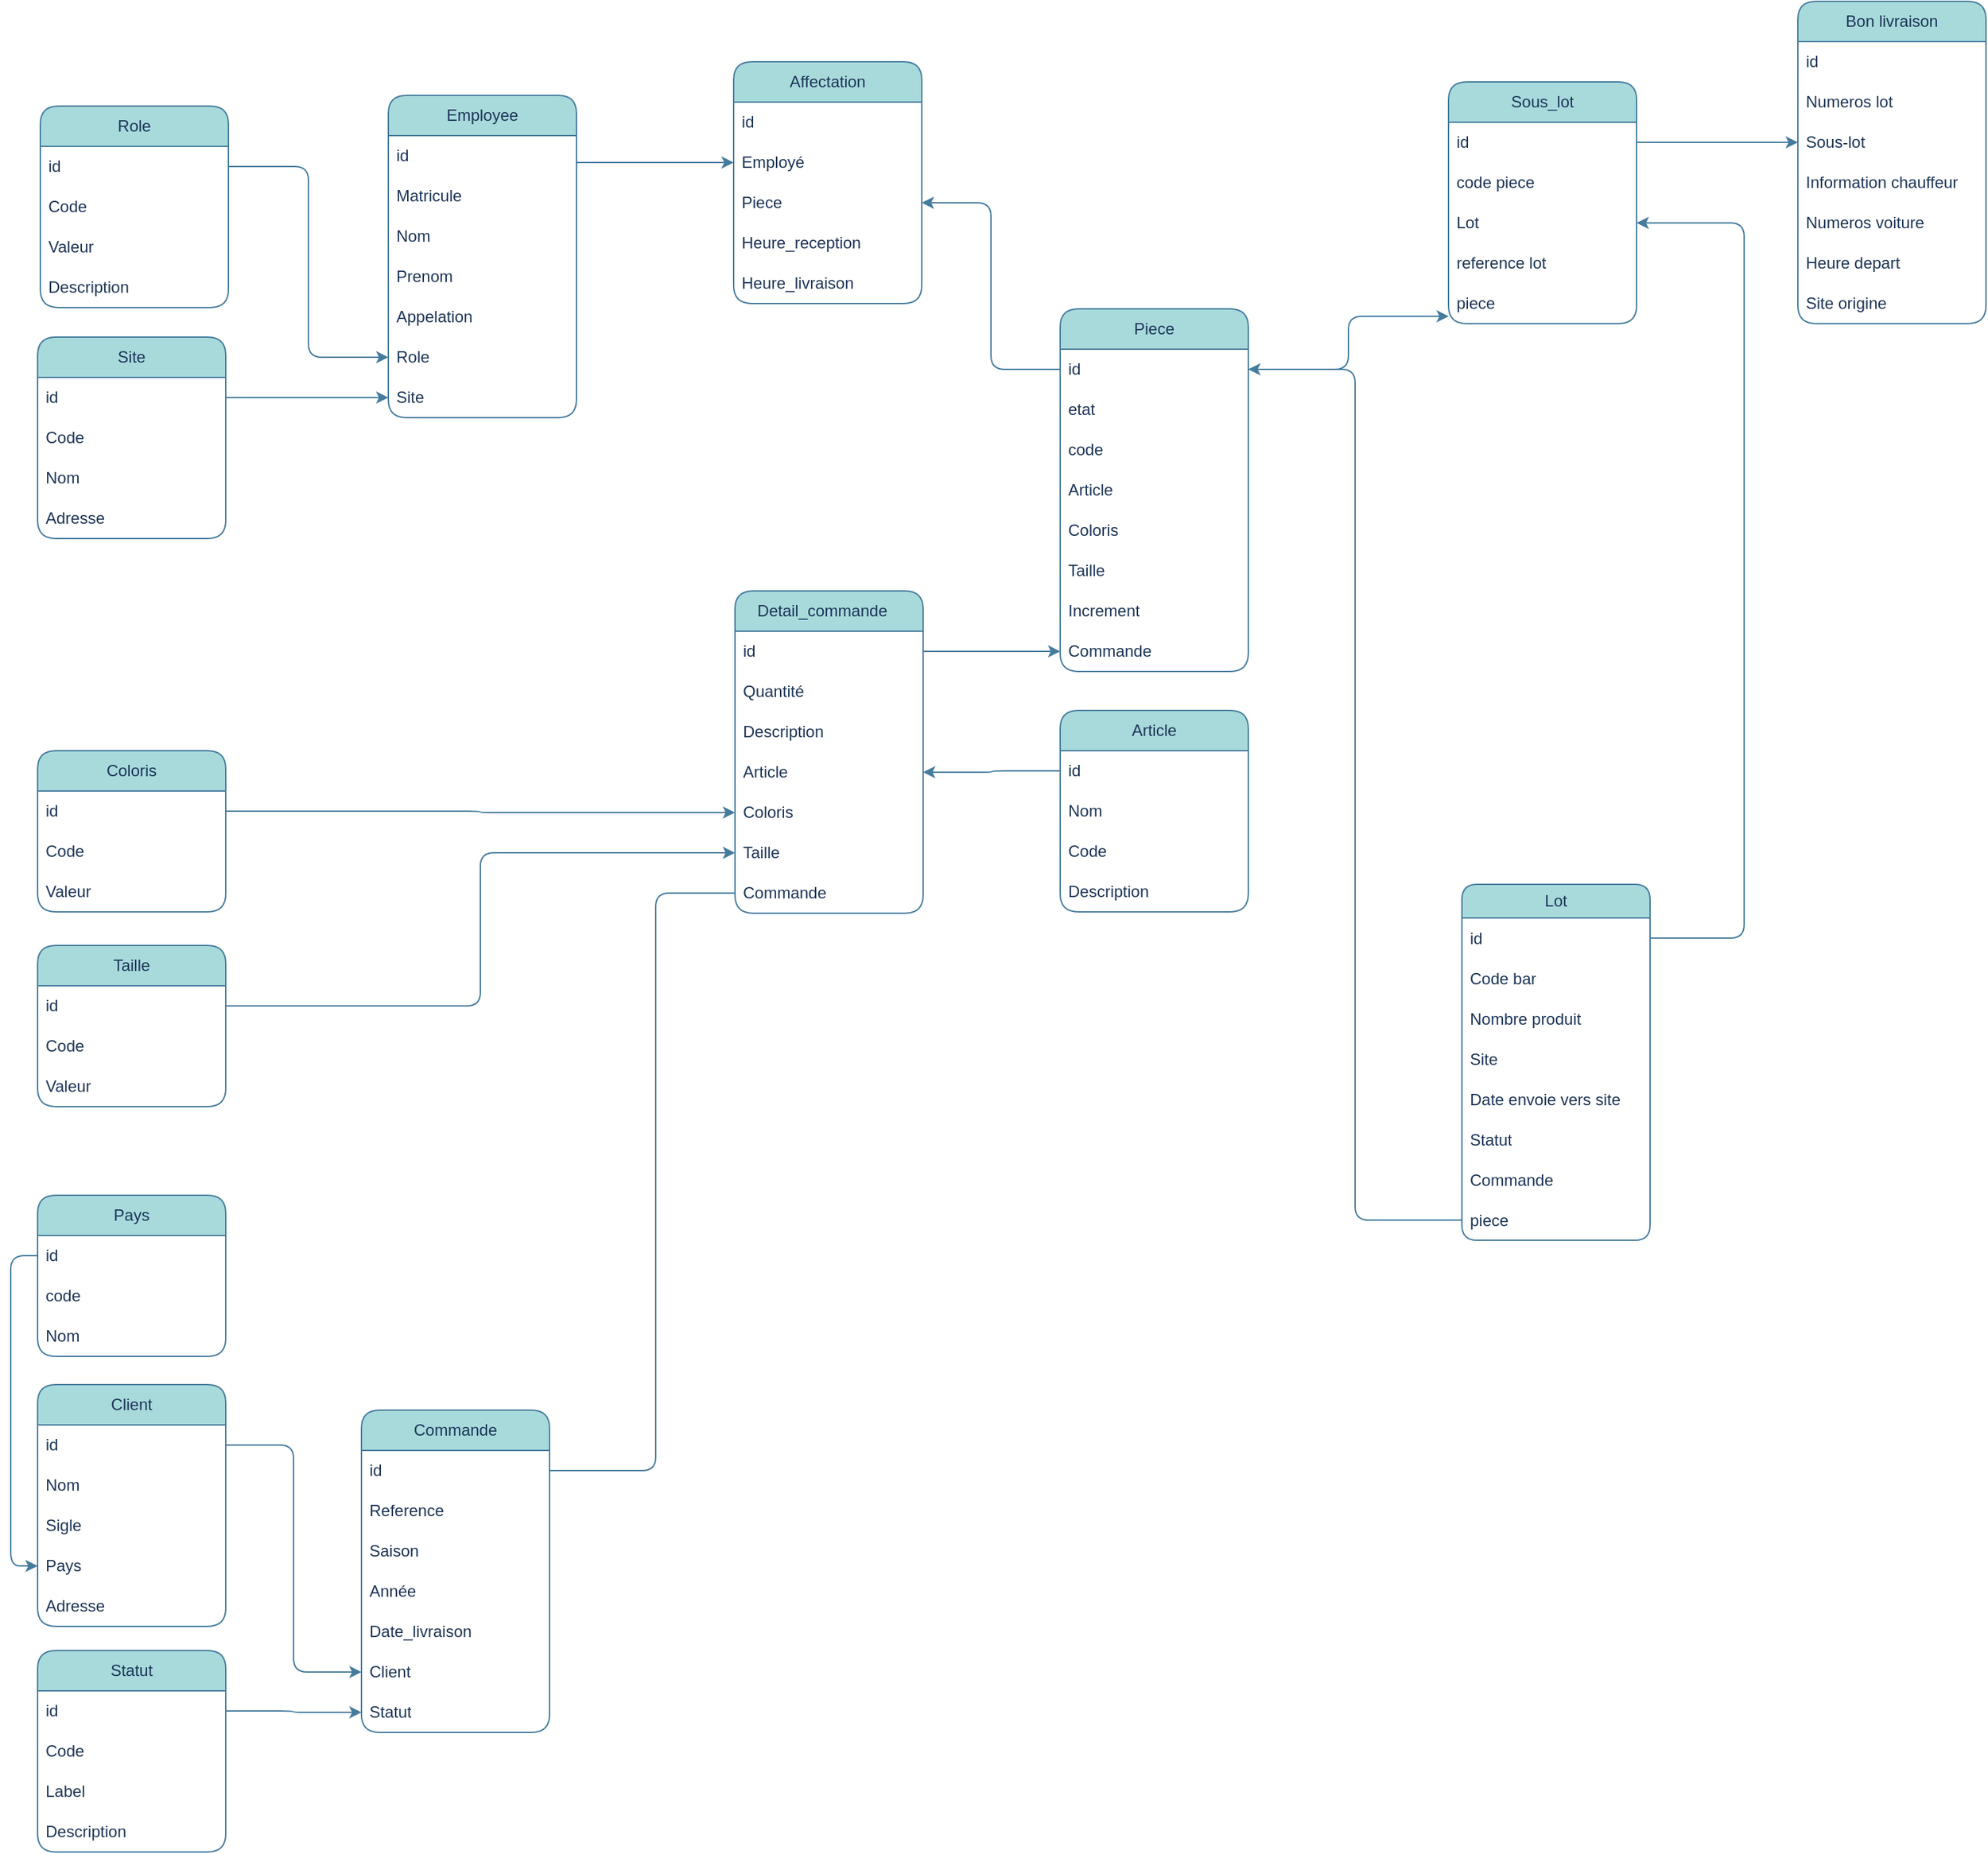 <mxfile version="21.6.5" type="github">
  <diagram name="Page-1" id="efa7a0a1-bf9b-a30e-e6df-94a7791c09e9">
    <mxGraphModel dx="2015" dy="1860" grid="1" gridSize="10" guides="1" tooltips="1" connect="1" arrows="1" fold="1" page="1" pageScale="1" pageWidth="1169" pageHeight="827" background="none" math="0" shadow="0">
      <root>
        <mxCell id="0" />
        <mxCell id="1" parent="0" />
        <mxCell id="FUB1hnv4Eh6YbH2LU9ZO-133" value="Employee" style="swimlane;fontStyle=0;childLayout=stackLayout;horizontal=1;startSize=30;horizontalStack=0;resizeParent=1;resizeParentMax=0;resizeLast=0;collapsible=1;marginBottom=0;whiteSpace=wrap;html=1;fillColor=#A8DADC;strokeColor=#457B9D;rounded=1;labelBackgroundColor=none;fontColor=#1D3557;" parent="1" vertex="1">
          <mxGeometry x="461" y="-660" width="140" height="240" as="geometry" />
        </mxCell>
        <mxCell id="OouGl5nflcOFsYknfxHs-122" value="id" style="text;strokeColor=none;fillColor=none;align=left;verticalAlign=middle;spacingLeft=4;spacingRight=4;overflow=hidden;points=[[0,0.5],[1,0.5]];portConstraint=eastwest;rotatable=0;whiteSpace=wrap;html=1;rounded=1;labelBackgroundColor=none;fontColor=#1D3557;" vertex="1" parent="FUB1hnv4Eh6YbH2LU9ZO-133">
          <mxGeometry y="30" width="140" height="30" as="geometry" />
        </mxCell>
        <mxCell id="FUB1hnv4Eh6YbH2LU9ZO-134" value="Matricule" style="text;strokeColor=none;fillColor=none;align=left;verticalAlign=middle;spacingLeft=4;spacingRight=4;overflow=hidden;points=[[0,0.5],[1,0.5]];portConstraint=eastwest;rotatable=0;whiteSpace=wrap;html=1;rounded=1;labelBackgroundColor=none;fontColor=#1D3557;" parent="FUB1hnv4Eh6YbH2LU9ZO-133" vertex="1">
          <mxGeometry y="60" width="140" height="30" as="geometry" />
        </mxCell>
        <mxCell id="FUB1hnv4Eh6YbH2LU9ZO-135" value="Nom" style="text;strokeColor=none;fillColor=none;align=left;verticalAlign=middle;spacingLeft=4;spacingRight=4;overflow=hidden;points=[[0,0.5],[1,0.5]];portConstraint=eastwest;rotatable=0;whiteSpace=wrap;html=1;rounded=1;labelBackgroundColor=none;fontColor=#1D3557;" parent="FUB1hnv4Eh6YbH2LU9ZO-133" vertex="1">
          <mxGeometry y="90" width="140" height="30" as="geometry" />
        </mxCell>
        <mxCell id="FUB1hnv4Eh6YbH2LU9ZO-136" value="Prenom" style="text;strokeColor=none;fillColor=none;align=left;verticalAlign=middle;spacingLeft=4;spacingRight=4;overflow=hidden;points=[[0,0.5],[1,0.5]];portConstraint=eastwest;rotatable=0;whiteSpace=wrap;html=1;rounded=1;labelBackgroundColor=none;fontColor=#1D3557;" parent="FUB1hnv4Eh6YbH2LU9ZO-133" vertex="1">
          <mxGeometry y="120" width="140" height="30" as="geometry" />
        </mxCell>
        <mxCell id="FUB1hnv4Eh6YbH2LU9ZO-137" value="Appelation" style="text;strokeColor=none;fillColor=none;align=left;verticalAlign=middle;spacingLeft=4;spacingRight=4;overflow=hidden;points=[[0,0.5],[1,0.5]];portConstraint=eastwest;rotatable=0;whiteSpace=wrap;html=1;rounded=1;labelBackgroundColor=none;fontColor=#1D3557;" parent="FUB1hnv4Eh6YbH2LU9ZO-133" vertex="1">
          <mxGeometry y="150" width="140" height="30" as="geometry" />
        </mxCell>
        <mxCell id="FUB1hnv4Eh6YbH2LU9ZO-144" value="Role" style="text;strokeColor=none;fillColor=none;align=left;verticalAlign=middle;spacingLeft=4;spacingRight=4;overflow=hidden;points=[[0,0.5],[1,0.5]];portConstraint=eastwest;rotatable=0;whiteSpace=wrap;html=1;rounded=1;labelBackgroundColor=none;fontColor=#1D3557;" parent="FUB1hnv4Eh6YbH2LU9ZO-133" vertex="1">
          <mxGeometry y="180" width="140" height="30" as="geometry" />
        </mxCell>
        <mxCell id="FUB1hnv4Eh6YbH2LU9ZO-145" value="Site" style="text;strokeColor=none;fillColor=none;align=left;verticalAlign=middle;spacingLeft=4;spacingRight=4;overflow=hidden;points=[[0,0.5],[1,0.5]];portConstraint=eastwest;rotatable=0;whiteSpace=wrap;html=1;rounded=1;labelBackgroundColor=none;fontColor=#1D3557;" parent="FUB1hnv4Eh6YbH2LU9ZO-133" vertex="1">
          <mxGeometry y="210" width="140" height="30" as="geometry" />
        </mxCell>
        <mxCell id="FUB1hnv4Eh6YbH2LU9ZO-138" value="Role" style="swimlane;fontStyle=0;childLayout=stackLayout;horizontal=1;startSize=30;horizontalStack=0;resizeParent=1;resizeParentMax=0;resizeLast=0;collapsible=1;marginBottom=0;whiteSpace=wrap;html=1;fillColor=#A8DADC;strokeColor=#457B9D;rounded=1;labelBackgroundColor=none;fontColor=#1D3557;" parent="1" vertex="1">
          <mxGeometry x="202" y="-652" width="140" height="150" as="geometry" />
        </mxCell>
        <mxCell id="OouGl5nflcOFsYknfxHs-124" value="id" style="text;strokeColor=none;fillColor=none;align=left;verticalAlign=middle;spacingLeft=4;spacingRight=4;overflow=hidden;points=[[0,0.5],[1,0.5]];portConstraint=eastwest;rotatable=0;whiteSpace=wrap;html=1;rounded=1;labelBackgroundColor=none;fontColor=#1D3557;" vertex="1" parent="FUB1hnv4Eh6YbH2LU9ZO-138">
          <mxGeometry y="30" width="140" height="30" as="geometry" />
        </mxCell>
        <mxCell id="FUB1hnv4Eh6YbH2LU9ZO-139" value="Code" style="text;strokeColor=none;fillColor=none;align=left;verticalAlign=middle;spacingLeft=4;spacingRight=4;overflow=hidden;points=[[0,0.5],[1,0.5]];portConstraint=eastwest;rotatable=0;whiteSpace=wrap;html=1;rounded=1;labelBackgroundColor=none;fontColor=#1D3557;" parent="FUB1hnv4Eh6YbH2LU9ZO-138" vertex="1">
          <mxGeometry y="60" width="140" height="30" as="geometry" />
        </mxCell>
        <mxCell id="FUB1hnv4Eh6YbH2LU9ZO-140" value="Valeur" style="text;strokeColor=none;fillColor=none;align=left;verticalAlign=middle;spacingLeft=4;spacingRight=4;overflow=hidden;points=[[0,0.5],[1,0.5]];portConstraint=eastwest;rotatable=0;whiteSpace=wrap;html=1;rounded=1;labelBackgroundColor=none;fontColor=#1D3557;" parent="FUB1hnv4Eh6YbH2LU9ZO-138" vertex="1">
          <mxGeometry y="90" width="140" height="30" as="geometry" />
        </mxCell>
        <mxCell id="FUB1hnv4Eh6YbH2LU9ZO-141" value="Description" style="text;strokeColor=none;fillColor=none;align=left;verticalAlign=middle;spacingLeft=4;spacingRight=4;overflow=hidden;points=[[0,0.5],[1,0.5]];portConstraint=eastwest;rotatable=0;whiteSpace=wrap;html=1;rounded=1;labelBackgroundColor=none;fontColor=#1D3557;" parent="FUB1hnv4Eh6YbH2LU9ZO-138" vertex="1">
          <mxGeometry y="120" width="140" height="30" as="geometry" />
        </mxCell>
        <mxCell id="FUB1hnv4Eh6YbH2LU9ZO-146" value="Site" style="swimlane;fontStyle=0;childLayout=stackLayout;horizontal=1;startSize=30;horizontalStack=0;resizeParent=1;resizeParentMax=0;resizeLast=0;collapsible=1;marginBottom=0;whiteSpace=wrap;html=1;fillColor=#A8DADC;strokeColor=#457B9D;rounded=1;labelBackgroundColor=none;fontColor=#1D3557;" parent="1" vertex="1">
          <mxGeometry x="200" y="-480" width="140" height="150" as="geometry" />
        </mxCell>
        <mxCell id="OouGl5nflcOFsYknfxHs-123" value="id" style="text;strokeColor=none;fillColor=none;align=left;verticalAlign=middle;spacingLeft=4;spacingRight=4;overflow=hidden;points=[[0,0.5],[1,0.5]];portConstraint=eastwest;rotatable=0;whiteSpace=wrap;html=1;rounded=1;labelBackgroundColor=none;fontColor=#1D3557;" vertex="1" parent="FUB1hnv4Eh6YbH2LU9ZO-146">
          <mxGeometry y="30" width="140" height="30" as="geometry" />
        </mxCell>
        <mxCell id="FUB1hnv4Eh6YbH2LU9ZO-147" value="Code" style="text;strokeColor=none;fillColor=none;align=left;verticalAlign=middle;spacingLeft=4;spacingRight=4;overflow=hidden;points=[[0,0.5],[1,0.5]];portConstraint=eastwest;rotatable=0;whiteSpace=wrap;html=1;rounded=1;labelBackgroundColor=none;fontColor=#1D3557;" parent="FUB1hnv4Eh6YbH2LU9ZO-146" vertex="1">
          <mxGeometry y="60" width="140" height="30" as="geometry" />
        </mxCell>
        <mxCell id="FUB1hnv4Eh6YbH2LU9ZO-148" value="Nom" style="text;strokeColor=none;fillColor=none;align=left;verticalAlign=middle;spacingLeft=4;spacingRight=4;overflow=hidden;points=[[0,0.5],[1,0.5]];portConstraint=eastwest;rotatable=0;whiteSpace=wrap;html=1;rounded=1;labelBackgroundColor=none;fontColor=#1D3557;" parent="FUB1hnv4Eh6YbH2LU9ZO-146" vertex="1">
          <mxGeometry y="90" width="140" height="30" as="geometry" />
        </mxCell>
        <mxCell id="FUB1hnv4Eh6YbH2LU9ZO-149" value="Adresse" style="text;strokeColor=none;fillColor=none;align=left;verticalAlign=middle;spacingLeft=4;spacingRight=4;overflow=hidden;points=[[0,0.5],[1,0.5]];portConstraint=eastwest;rotatable=0;whiteSpace=wrap;html=1;rounded=1;labelBackgroundColor=none;fontColor=#1D3557;" parent="FUB1hnv4Eh6YbH2LU9ZO-146" vertex="1">
          <mxGeometry y="120" width="140" height="30" as="geometry" />
        </mxCell>
        <mxCell id="FUB1hnv4Eh6YbH2LU9ZO-150" value="Commande" style="swimlane;fontStyle=0;childLayout=stackLayout;horizontal=1;startSize=30;horizontalStack=0;resizeParent=1;resizeParentMax=0;resizeLast=0;collapsible=1;marginBottom=0;whiteSpace=wrap;html=1;fillColor=#A8DADC;strokeColor=#457B9D;rounded=1;labelBackgroundColor=none;fontColor=#1D3557;" parent="1" vertex="1">
          <mxGeometry x="441" y="319" width="140" height="240" as="geometry" />
        </mxCell>
        <mxCell id="OouGl5nflcOFsYknfxHs-125" value="id" style="text;strokeColor=none;fillColor=none;align=left;verticalAlign=middle;spacingLeft=4;spacingRight=4;overflow=hidden;points=[[0,0.5],[1,0.5]];portConstraint=eastwest;rotatable=0;whiteSpace=wrap;html=1;rounded=1;labelBackgroundColor=none;fontColor=#1D3557;" vertex="1" parent="FUB1hnv4Eh6YbH2LU9ZO-150">
          <mxGeometry y="30" width="140" height="30" as="geometry" />
        </mxCell>
        <mxCell id="FUB1hnv4Eh6YbH2LU9ZO-151" value="Reference" style="text;strokeColor=none;fillColor=none;align=left;verticalAlign=middle;spacingLeft=4;spacingRight=4;overflow=hidden;points=[[0,0.5],[1,0.5]];portConstraint=eastwest;rotatable=0;whiteSpace=wrap;html=1;rounded=1;labelBackgroundColor=none;fontColor=#1D3557;" parent="FUB1hnv4Eh6YbH2LU9ZO-150" vertex="1">
          <mxGeometry y="60" width="140" height="30" as="geometry" />
        </mxCell>
        <mxCell id="FUB1hnv4Eh6YbH2LU9ZO-152" value="Saison" style="text;strokeColor=none;fillColor=none;align=left;verticalAlign=middle;spacingLeft=4;spacingRight=4;overflow=hidden;points=[[0,0.5],[1,0.5]];portConstraint=eastwest;rotatable=0;whiteSpace=wrap;html=1;rounded=1;labelBackgroundColor=none;fontColor=#1D3557;" parent="FUB1hnv4Eh6YbH2LU9ZO-150" vertex="1">
          <mxGeometry y="90" width="140" height="30" as="geometry" />
        </mxCell>
        <mxCell id="FUB1hnv4Eh6YbH2LU9ZO-153" value="Année" style="text;strokeColor=none;fillColor=none;align=left;verticalAlign=middle;spacingLeft=4;spacingRight=4;overflow=hidden;points=[[0,0.5],[1,0.5]];portConstraint=eastwest;rotatable=0;whiteSpace=wrap;html=1;rounded=1;labelBackgroundColor=none;fontColor=#1D3557;" parent="FUB1hnv4Eh6YbH2LU9ZO-150" vertex="1">
          <mxGeometry y="120" width="140" height="30" as="geometry" />
        </mxCell>
        <mxCell id="FUB1hnv4Eh6YbH2LU9ZO-154" value="Date_livraison" style="text;strokeColor=none;fillColor=none;align=left;verticalAlign=middle;spacingLeft=4;spacingRight=4;overflow=hidden;points=[[0,0.5],[1,0.5]];portConstraint=eastwest;rotatable=0;whiteSpace=wrap;html=1;rounded=1;labelBackgroundColor=none;fontColor=#1D3557;" parent="FUB1hnv4Eh6YbH2LU9ZO-150" vertex="1">
          <mxGeometry y="150" width="140" height="30" as="geometry" />
        </mxCell>
        <mxCell id="FUB1hnv4Eh6YbH2LU9ZO-155" value="Client" style="text;strokeColor=none;fillColor=none;align=left;verticalAlign=middle;spacingLeft=4;spacingRight=4;overflow=hidden;points=[[0,0.5],[1,0.5]];portConstraint=eastwest;rotatable=0;whiteSpace=wrap;html=1;rounded=1;labelBackgroundColor=none;fontColor=#1D3557;" parent="FUB1hnv4Eh6YbH2LU9ZO-150" vertex="1">
          <mxGeometry y="180" width="140" height="30" as="geometry" />
        </mxCell>
        <mxCell id="FUB1hnv4Eh6YbH2LU9ZO-156" value="Statut" style="text;strokeColor=none;fillColor=none;align=left;verticalAlign=middle;spacingLeft=4;spacingRight=4;overflow=hidden;points=[[0,0.5],[1,0.5]];portConstraint=eastwest;rotatable=0;whiteSpace=wrap;html=1;rounded=1;labelBackgroundColor=none;fontColor=#1D3557;" parent="FUB1hnv4Eh6YbH2LU9ZO-150" vertex="1">
          <mxGeometry y="210" width="140" height="30" as="geometry" />
        </mxCell>
        <mxCell id="FUB1hnv4Eh6YbH2LU9ZO-157" value="Client" style="swimlane;fontStyle=0;childLayout=stackLayout;horizontal=1;startSize=30;horizontalStack=0;resizeParent=1;resizeParentMax=0;resizeLast=0;collapsible=1;marginBottom=0;whiteSpace=wrap;html=1;fillColor=#A8DADC;strokeColor=#457B9D;rounded=1;labelBackgroundColor=none;fontColor=#1D3557;" parent="1" vertex="1">
          <mxGeometry x="200" y="300" width="140" height="180" as="geometry" />
        </mxCell>
        <mxCell id="OouGl5nflcOFsYknfxHs-114" value="id" style="text;strokeColor=none;fillColor=none;align=left;verticalAlign=middle;spacingLeft=4;spacingRight=4;overflow=hidden;points=[[0,0.5],[1,0.5]];portConstraint=eastwest;rotatable=0;whiteSpace=wrap;html=1;rounded=1;labelBackgroundColor=none;fontColor=#1D3557;" vertex="1" parent="FUB1hnv4Eh6YbH2LU9ZO-157">
          <mxGeometry y="30" width="140" height="30" as="geometry" />
        </mxCell>
        <mxCell id="FUB1hnv4Eh6YbH2LU9ZO-158" value="Nom&lt;span style=&quot;white-space: pre;&quot;&gt;&#x9;&lt;/span&gt;" style="text;strokeColor=none;fillColor=none;align=left;verticalAlign=middle;spacingLeft=4;spacingRight=4;overflow=hidden;points=[[0,0.5],[1,0.5]];portConstraint=eastwest;rotatable=0;whiteSpace=wrap;html=1;rounded=1;labelBackgroundColor=none;fontColor=#1D3557;" parent="FUB1hnv4Eh6YbH2LU9ZO-157" vertex="1">
          <mxGeometry y="60" width="140" height="30" as="geometry" />
        </mxCell>
        <mxCell id="FUB1hnv4Eh6YbH2LU9ZO-162" value="Sigle" style="text;strokeColor=none;fillColor=none;align=left;verticalAlign=middle;spacingLeft=4;spacingRight=4;overflow=hidden;points=[[0,0.5],[1,0.5]];portConstraint=eastwest;rotatable=0;whiteSpace=wrap;html=1;rounded=1;labelBackgroundColor=none;fontColor=#1D3557;" parent="FUB1hnv4Eh6YbH2LU9ZO-157" vertex="1">
          <mxGeometry y="90" width="140" height="30" as="geometry" />
        </mxCell>
        <mxCell id="FUB1hnv4Eh6YbH2LU9ZO-159" value="Pays" style="text;strokeColor=none;fillColor=none;align=left;verticalAlign=middle;spacingLeft=4;spacingRight=4;overflow=hidden;points=[[0,0.5],[1,0.5]];portConstraint=eastwest;rotatable=0;whiteSpace=wrap;html=1;rounded=1;labelBackgroundColor=none;fontColor=#1D3557;" parent="FUB1hnv4Eh6YbH2LU9ZO-157" vertex="1">
          <mxGeometry y="120" width="140" height="30" as="geometry" />
        </mxCell>
        <mxCell id="FUB1hnv4Eh6YbH2LU9ZO-160" value="Adresse" style="text;strokeColor=none;fillColor=none;align=left;verticalAlign=middle;spacingLeft=4;spacingRight=4;overflow=hidden;points=[[0,0.5],[1,0.5]];portConstraint=eastwest;rotatable=0;whiteSpace=wrap;html=1;rounded=1;labelBackgroundColor=none;fontColor=#1D3557;" parent="FUB1hnv4Eh6YbH2LU9ZO-157" vertex="1">
          <mxGeometry y="150" width="140" height="30" as="geometry" />
        </mxCell>
        <mxCell id="FUB1hnv4Eh6YbH2LU9ZO-163" value="Detail_commande&lt;span style=&quot;white-space: pre;&quot;&gt;&#x9;&lt;/span&gt;" style="swimlane;fontStyle=0;childLayout=stackLayout;horizontal=1;startSize=30;horizontalStack=0;resizeParent=1;resizeParentMax=0;resizeLast=0;collapsible=1;marginBottom=0;whiteSpace=wrap;html=1;fillColor=#A8DADC;strokeColor=#457B9D;rounded=1;labelBackgroundColor=none;fontColor=#1D3557;" parent="1" vertex="1">
          <mxGeometry x="719" y="-291" width="140" height="240" as="geometry" />
        </mxCell>
        <mxCell id="OouGl5nflcOFsYknfxHs-126" value="id" style="text;strokeColor=none;fillColor=none;align=left;verticalAlign=middle;spacingLeft=4;spacingRight=4;overflow=hidden;points=[[0,0.5],[1,0.5]];portConstraint=eastwest;rotatable=0;whiteSpace=wrap;html=1;rounded=1;labelBackgroundColor=none;fontColor=#1D3557;" vertex="1" parent="FUB1hnv4Eh6YbH2LU9ZO-163">
          <mxGeometry y="30" width="140" height="30" as="geometry" />
        </mxCell>
        <mxCell id="FUB1hnv4Eh6YbH2LU9ZO-164" value="Quantité" style="text;strokeColor=none;fillColor=none;align=left;verticalAlign=middle;spacingLeft=4;spacingRight=4;overflow=hidden;points=[[0,0.5],[1,0.5]];portConstraint=eastwest;rotatable=0;whiteSpace=wrap;html=1;rounded=1;labelBackgroundColor=none;fontColor=#1D3557;" parent="FUB1hnv4Eh6YbH2LU9ZO-163" vertex="1">
          <mxGeometry y="60" width="140" height="30" as="geometry" />
        </mxCell>
        <mxCell id="FUB1hnv4Eh6YbH2LU9ZO-165" value="Description" style="text;strokeColor=none;fillColor=none;align=left;verticalAlign=middle;spacingLeft=4;spacingRight=4;overflow=hidden;points=[[0,0.5],[1,0.5]];portConstraint=eastwest;rotatable=0;whiteSpace=wrap;html=1;rounded=1;labelBackgroundColor=none;fontColor=#1D3557;" parent="FUB1hnv4Eh6YbH2LU9ZO-163" vertex="1">
          <mxGeometry y="90" width="140" height="30" as="geometry" />
        </mxCell>
        <mxCell id="FUB1hnv4Eh6YbH2LU9ZO-167" value="Article" style="text;strokeColor=none;fillColor=none;align=left;verticalAlign=middle;spacingLeft=4;spacingRight=4;overflow=hidden;points=[[0,0.5],[1,0.5]];portConstraint=eastwest;rotatable=0;whiteSpace=wrap;html=1;rounded=1;labelBackgroundColor=none;fontColor=#1D3557;" parent="FUB1hnv4Eh6YbH2LU9ZO-163" vertex="1">
          <mxGeometry y="120" width="140" height="30" as="geometry" />
        </mxCell>
        <mxCell id="FUB1hnv4Eh6YbH2LU9ZO-168" value="Coloris" style="text;strokeColor=none;fillColor=none;align=left;verticalAlign=middle;spacingLeft=4;spacingRight=4;overflow=hidden;points=[[0,0.5],[1,0.5]];portConstraint=eastwest;rotatable=0;whiteSpace=wrap;html=1;rounded=1;labelBackgroundColor=none;fontColor=#1D3557;" parent="FUB1hnv4Eh6YbH2LU9ZO-163" vertex="1">
          <mxGeometry y="150" width="140" height="30" as="geometry" />
        </mxCell>
        <mxCell id="FUB1hnv4Eh6YbH2LU9ZO-169" value="Taille" style="text;strokeColor=none;fillColor=none;align=left;verticalAlign=middle;spacingLeft=4;spacingRight=4;overflow=hidden;points=[[0,0.5],[1,0.5]];portConstraint=eastwest;rotatable=0;whiteSpace=wrap;html=1;rounded=1;labelBackgroundColor=none;fontColor=#1D3557;" parent="FUB1hnv4Eh6YbH2LU9ZO-163" vertex="1">
          <mxGeometry y="180" width="140" height="30" as="geometry" />
        </mxCell>
        <mxCell id="FUB1hnv4Eh6YbH2LU9ZO-166" value="Commande" style="text;strokeColor=none;fillColor=none;align=left;verticalAlign=middle;spacingLeft=4;spacingRight=4;overflow=hidden;points=[[0,0.5],[1,0.5]];portConstraint=eastwest;rotatable=0;whiteSpace=wrap;html=1;rounded=1;labelBackgroundColor=none;fontColor=#1D3557;" parent="FUB1hnv4Eh6YbH2LU9ZO-163" vertex="1">
          <mxGeometry y="210" width="140" height="30" as="geometry" />
        </mxCell>
        <mxCell id="FUB1hnv4Eh6YbH2LU9ZO-170" value="Coloris" style="swimlane;fontStyle=0;childLayout=stackLayout;horizontal=1;startSize=30;horizontalStack=0;resizeParent=1;resizeParentMax=0;resizeLast=0;collapsible=1;marginBottom=0;whiteSpace=wrap;html=1;fillColor=#A8DADC;strokeColor=#457B9D;rounded=1;labelBackgroundColor=none;fontColor=#1D3557;" parent="1" vertex="1">
          <mxGeometry x="200" y="-172" width="140" height="120" as="geometry" />
        </mxCell>
        <mxCell id="OouGl5nflcOFsYknfxHs-136" value="id" style="text;strokeColor=none;fillColor=none;align=left;verticalAlign=middle;spacingLeft=4;spacingRight=4;overflow=hidden;points=[[0,0.5],[1,0.5]];portConstraint=eastwest;rotatable=0;whiteSpace=wrap;html=1;rounded=1;labelBackgroundColor=none;fontColor=#1D3557;" vertex="1" parent="FUB1hnv4Eh6YbH2LU9ZO-170">
          <mxGeometry y="30" width="140" height="30" as="geometry" />
        </mxCell>
        <mxCell id="FUB1hnv4Eh6YbH2LU9ZO-171" value="Code" style="text;strokeColor=none;fillColor=none;align=left;verticalAlign=middle;spacingLeft=4;spacingRight=4;overflow=hidden;points=[[0,0.5],[1,0.5]];portConstraint=eastwest;rotatable=0;whiteSpace=wrap;html=1;rounded=1;labelBackgroundColor=none;fontColor=#1D3557;" parent="FUB1hnv4Eh6YbH2LU9ZO-170" vertex="1">
          <mxGeometry y="60" width="140" height="30" as="geometry" />
        </mxCell>
        <mxCell id="FUB1hnv4Eh6YbH2LU9ZO-172" value="Valeur" style="text;strokeColor=none;fillColor=none;align=left;verticalAlign=middle;spacingLeft=4;spacingRight=4;overflow=hidden;points=[[0,0.5],[1,0.5]];portConstraint=eastwest;rotatable=0;whiteSpace=wrap;html=1;rounded=1;labelBackgroundColor=none;fontColor=#1D3557;" parent="FUB1hnv4Eh6YbH2LU9ZO-170" vertex="1">
          <mxGeometry y="90" width="140" height="30" as="geometry" />
        </mxCell>
        <mxCell id="FUB1hnv4Eh6YbH2LU9ZO-174" value="Taille" style="swimlane;fontStyle=0;childLayout=stackLayout;horizontal=1;startSize=30;horizontalStack=0;resizeParent=1;resizeParentMax=0;resizeLast=0;collapsible=1;marginBottom=0;whiteSpace=wrap;html=1;fillColor=#A8DADC;strokeColor=#457B9D;rounded=1;labelBackgroundColor=none;fontColor=#1D3557;" parent="1" vertex="1">
          <mxGeometry x="200" y="-27" width="140" height="120" as="geometry" />
        </mxCell>
        <mxCell id="OouGl5nflcOFsYknfxHs-137" value="id" style="text;strokeColor=none;fillColor=none;align=left;verticalAlign=middle;spacingLeft=4;spacingRight=4;overflow=hidden;points=[[0,0.5],[1,0.5]];portConstraint=eastwest;rotatable=0;whiteSpace=wrap;html=1;rounded=1;labelBackgroundColor=none;fontColor=#1D3557;" vertex="1" parent="FUB1hnv4Eh6YbH2LU9ZO-174">
          <mxGeometry y="30" width="140" height="30" as="geometry" />
        </mxCell>
        <mxCell id="FUB1hnv4Eh6YbH2LU9ZO-175" value="Code" style="text;strokeColor=none;fillColor=none;align=left;verticalAlign=middle;spacingLeft=4;spacingRight=4;overflow=hidden;points=[[0,0.5],[1,0.5]];portConstraint=eastwest;rotatable=0;whiteSpace=wrap;html=1;rounded=1;labelBackgroundColor=none;fontColor=#1D3557;" parent="FUB1hnv4Eh6YbH2LU9ZO-174" vertex="1">
          <mxGeometry y="60" width="140" height="30" as="geometry" />
        </mxCell>
        <mxCell id="FUB1hnv4Eh6YbH2LU9ZO-176" value="Valeur" style="text;strokeColor=none;fillColor=none;align=left;verticalAlign=middle;spacingLeft=4;spacingRight=4;overflow=hidden;points=[[0,0.5],[1,0.5]];portConstraint=eastwest;rotatable=0;whiteSpace=wrap;html=1;rounded=1;labelBackgroundColor=none;fontColor=#1D3557;" parent="FUB1hnv4Eh6YbH2LU9ZO-174" vertex="1">
          <mxGeometry y="90" width="140" height="30" as="geometry" />
        </mxCell>
        <mxCell id="FUB1hnv4Eh6YbH2LU9ZO-178" value="Article" style="swimlane;fontStyle=0;childLayout=stackLayout;horizontal=1;startSize=30;horizontalStack=0;resizeParent=1;resizeParentMax=0;resizeLast=0;collapsible=1;marginBottom=0;whiteSpace=wrap;html=1;fillColor=#A8DADC;strokeColor=#457B9D;rounded=1;labelBackgroundColor=none;fontColor=#1D3557;" parent="1" vertex="1">
          <mxGeometry x="961" y="-202" width="140" height="150" as="geometry" />
        </mxCell>
        <mxCell id="OouGl5nflcOFsYknfxHs-134" value="&lt;div&gt;id&lt;/div&gt;" style="text;strokeColor=none;fillColor=none;align=left;verticalAlign=middle;spacingLeft=4;spacingRight=4;overflow=hidden;points=[[0,0.5],[1,0.5]];portConstraint=eastwest;rotatable=0;whiteSpace=wrap;html=1;rounded=1;labelBackgroundColor=none;fontColor=#1D3557;" vertex="1" parent="FUB1hnv4Eh6YbH2LU9ZO-178">
          <mxGeometry y="30" width="140" height="30" as="geometry" />
        </mxCell>
        <mxCell id="FUB1hnv4Eh6YbH2LU9ZO-179" value="Nom" style="text;strokeColor=none;fillColor=none;align=left;verticalAlign=middle;spacingLeft=4;spacingRight=4;overflow=hidden;points=[[0,0.5],[1,0.5]];portConstraint=eastwest;rotatable=0;whiteSpace=wrap;html=1;rounded=1;labelBackgroundColor=none;fontColor=#1D3557;" parent="FUB1hnv4Eh6YbH2LU9ZO-178" vertex="1">
          <mxGeometry y="60" width="140" height="30" as="geometry" />
        </mxCell>
        <mxCell id="FUB1hnv4Eh6YbH2LU9ZO-180" value="Code" style="text;strokeColor=none;fillColor=none;align=left;verticalAlign=middle;spacingLeft=4;spacingRight=4;overflow=hidden;points=[[0,0.5],[1,0.5]];portConstraint=eastwest;rotatable=0;whiteSpace=wrap;html=1;rounded=1;labelBackgroundColor=none;fontColor=#1D3557;" parent="FUB1hnv4Eh6YbH2LU9ZO-178" vertex="1">
          <mxGeometry y="90" width="140" height="30" as="geometry" />
        </mxCell>
        <mxCell id="FUB1hnv4Eh6YbH2LU9ZO-181" value="Description" style="text;strokeColor=none;fillColor=none;align=left;verticalAlign=middle;spacingLeft=4;spacingRight=4;overflow=hidden;points=[[0,0.5],[1,0.5]];portConstraint=eastwest;rotatable=0;whiteSpace=wrap;html=1;rounded=1;labelBackgroundColor=none;fontColor=#1D3557;" parent="FUB1hnv4Eh6YbH2LU9ZO-178" vertex="1">
          <mxGeometry y="120" width="140" height="30" as="geometry" />
        </mxCell>
        <mxCell id="FUB1hnv4Eh6YbH2LU9ZO-182" value="Piece" style="swimlane;fontStyle=0;childLayout=stackLayout;horizontal=1;startSize=30;horizontalStack=0;resizeParent=1;resizeParentMax=0;resizeLast=0;collapsible=1;marginBottom=0;whiteSpace=wrap;html=1;fillColor=#A8DADC;strokeColor=#457B9D;rounded=1;labelBackgroundColor=none;fontColor=#1D3557;" parent="1" vertex="1">
          <mxGeometry x="961" y="-501" width="140" height="270" as="geometry" />
        </mxCell>
        <mxCell id="OouGl5nflcOFsYknfxHs-138" value="id" style="text;strokeColor=none;fillColor=none;align=left;verticalAlign=middle;spacingLeft=4;spacingRight=4;overflow=hidden;points=[[0,0.5],[1,0.5]];portConstraint=eastwest;rotatable=0;whiteSpace=wrap;html=1;rounded=1;labelBackgroundColor=none;fontColor=#1D3557;" vertex="1" parent="FUB1hnv4Eh6YbH2LU9ZO-182">
          <mxGeometry y="30" width="140" height="30" as="geometry" />
        </mxCell>
        <mxCell id="FUB1hnv4Eh6YbH2LU9ZO-184" value="etat" style="text;strokeColor=none;fillColor=none;align=left;verticalAlign=middle;spacingLeft=4;spacingRight=4;overflow=hidden;points=[[0,0.5],[1,0.5]];portConstraint=eastwest;rotatable=0;whiteSpace=wrap;html=1;rounded=1;labelBackgroundColor=none;fontColor=#1D3557;" parent="FUB1hnv4Eh6YbH2LU9ZO-182" vertex="1">
          <mxGeometry y="60" width="140" height="30" as="geometry" />
        </mxCell>
        <mxCell id="FUB1hnv4Eh6YbH2LU9ZO-183" value="code" style="text;strokeColor=none;fillColor=none;align=left;verticalAlign=middle;spacingLeft=4;spacingRight=4;overflow=hidden;points=[[0,0.5],[1,0.5]];portConstraint=eastwest;rotatable=0;whiteSpace=wrap;html=1;rounded=1;labelBackgroundColor=none;fontColor=#1D3557;" parent="FUB1hnv4Eh6YbH2LU9ZO-182" vertex="1">
          <mxGeometry y="90" width="140" height="30" as="geometry" />
        </mxCell>
        <mxCell id="FUB1hnv4Eh6YbH2LU9ZO-186" value="Article" style="text;strokeColor=none;fillColor=none;align=left;verticalAlign=middle;spacingLeft=4;spacingRight=4;overflow=hidden;points=[[0,0.5],[1,0.5]];portConstraint=eastwest;rotatable=0;whiteSpace=wrap;html=1;rounded=1;labelBackgroundColor=none;fontColor=#1D3557;" parent="FUB1hnv4Eh6YbH2LU9ZO-182" vertex="1">
          <mxGeometry y="120" width="140" height="30" as="geometry" />
        </mxCell>
        <mxCell id="FUB1hnv4Eh6YbH2LU9ZO-187" value="Coloris" style="text;strokeColor=none;fillColor=none;align=left;verticalAlign=middle;spacingLeft=4;spacingRight=4;overflow=hidden;points=[[0,0.5],[1,0.5]];portConstraint=eastwest;rotatable=0;whiteSpace=wrap;html=1;rounded=1;labelBackgroundColor=none;fontColor=#1D3557;" parent="FUB1hnv4Eh6YbH2LU9ZO-182" vertex="1">
          <mxGeometry y="150" width="140" height="30" as="geometry" />
        </mxCell>
        <mxCell id="FUB1hnv4Eh6YbH2LU9ZO-188" value="Taille" style="text;strokeColor=none;fillColor=none;align=left;verticalAlign=middle;spacingLeft=4;spacingRight=4;overflow=hidden;points=[[0,0.5],[1,0.5]];portConstraint=eastwest;rotatable=0;whiteSpace=wrap;html=1;rounded=1;labelBackgroundColor=none;fontColor=#1D3557;" parent="FUB1hnv4Eh6YbH2LU9ZO-182" vertex="1">
          <mxGeometry y="180" width="140" height="30" as="geometry" />
        </mxCell>
        <mxCell id="FUB1hnv4Eh6YbH2LU9ZO-189" value="Increment" style="text;strokeColor=none;fillColor=none;align=left;verticalAlign=middle;spacingLeft=4;spacingRight=4;overflow=hidden;points=[[0,0.5],[1,0.5]];portConstraint=eastwest;rotatable=0;whiteSpace=wrap;html=1;rounded=1;labelBackgroundColor=none;fontColor=#1D3557;" parent="FUB1hnv4Eh6YbH2LU9ZO-182" vertex="1">
          <mxGeometry y="210" width="140" height="30" as="geometry" />
        </mxCell>
        <mxCell id="FUB1hnv4Eh6YbH2LU9ZO-185" value="Commande" style="text;strokeColor=none;fillColor=none;align=left;verticalAlign=middle;spacingLeft=4;spacingRight=4;overflow=hidden;points=[[0,0.5],[1,0.5]];portConstraint=eastwest;rotatable=0;whiteSpace=wrap;html=1;rounded=1;labelBackgroundColor=none;fontColor=#1D3557;" parent="FUB1hnv4Eh6YbH2LU9ZO-182" vertex="1">
          <mxGeometry y="240" width="140" height="30" as="geometry" />
        </mxCell>
        <mxCell id="FUB1hnv4Eh6YbH2LU9ZO-190" value="Statut" style="swimlane;fontStyle=0;childLayout=stackLayout;horizontal=1;startSize=30;horizontalStack=0;resizeParent=1;resizeParentMax=0;resizeLast=0;collapsible=1;marginBottom=0;whiteSpace=wrap;html=1;fillColor=#A8DADC;strokeColor=#457B9D;rounded=1;labelBackgroundColor=none;fontColor=#1D3557;" parent="1" vertex="1">
          <mxGeometry x="200" y="498" width="140" height="150" as="geometry" />
        </mxCell>
        <mxCell id="OouGl5nflcOFsYknfxHs-139" value="id" style="text;strokeColor=none;fillColor=none;align=left;verticalAlign=middle;spacingLeft=4;spacingRight=4;overflow=hidden;points=[[0,0.5],[1,0.5]];portConstraint=eastwest;rotatable=0;whiteSpace=wrap;html=1;rounded=1;labelBackgroundColor=none;fontColor=#1D3557;" vertex="1" parent="FUB1hnv4Eh6YbH2LU9ZO-190">
          <mxGeometry y="30" width="140" height="30" as="geometry" />
        </mxCell>
        <mxCell id="FUB1hnv4Eh6YbH2LU9ZO-191" value="Code" style="text;strokeColor=none;fillColor=none;align=left;verticalAlign=middle;spacingLeft=4;spacingRight=4;overflow=hidden;points=[[0,0.5],[1,0.5]];portConstraint=eastwest;rotatable=0;whiteSpace=wrap;html=1;rounded=1;labelBackgroundColor=none;fontColor=#1D3557;" parent="FUB1hnv4Eh6YbH2LU9ZO-190" vertex="1">
          <mxGeometry y="60" width="140" height="30" as="geometry" />
        </mxCell>
        <mxCell id="FUB1hnv4Eh6YbH2LU9ZO-192" value="Label" style="text;strokeColor=none;fillColor=none;align=left;verticalAlign=middle;spacingLeft=4;spacingRight=4;overflow=hidden;points=[[0,0.5],[1,0.5]];portConstraint=eastwest;rotatable=0;whiteSpace=wrap;html=1;rounded=1;labelBackgroundColor=none;fontColor=#1D3557;" parent="FUB1hnv4Eh6YbH2LU9ZO-190" vertex="1">
          <mxGeometry y="90" width="140" height="30" as="geometry" />
        </mxCell>
        <mxCell id="FUB1hnv4Eh6YbH2LU9ZO-193" value="Description" style="text;strokeColor=none;fillColor=none;align=left;verticalAlign=middle;spacingLeft=4;spacingRight=4;overflow=hidden;points=[[0,0.5],[1,0.5]];portConstraint=eastwest;rotatable=0;whiteSpace=wrap;html=1;rounded=1;labelBackgroundColor=none;fontColor=#1D3557;" parent="FUB1hnv4Eh6YbH2LU9ZO-190" vertex="1">
          <mxGeometry y="120" width="140" height="30" as="geometry" />
        </mxCell>
        <mxCell id="FUB1hnv4Eh6YbH2LU9ZO-194" value="Lot" style="swimlane;fontStyle=0;childLayout=stackLayout;horizontal=1;startSize=25;horizontalStack=0;resizeParent=1;resizeParentMax=0;resizeLast=0;collapsible=1;marginBottom=0;whiteSpace=wrap;html=1;fillColor=#A8DADC;strokeColor=#457B9D;rounded=1;labelBackgroundColor=none;fontColor=#1D3557;" parent="1" vertex="1">
          <mxGeometry x="1260" y="-72.5" width="140" height="265" as="geometry" />
        </mxCell>
        <mxCell id="FUB1hnv4Eh6YbH2LU9ZO-195" value="&lt;div&gt;id&lt;/div&gt;" style="text;strokeColor=none;fillColor=none;align=left;verticalAlign=middle;spacingLeft=4;spacingRight=4;overflow=hidden;points=[[0,0.5],[1,0.5]];portConstraint=eastwest;rotatable=0;whiteSpace=wrap;html=1;rounded=1;labelBackgroundColor=none;fontColor=#1D3557;" parent="FUB1hnv4Eh6YbH2LU9ZO-194" vertex="1">
          <mxGeometry y="25" width="140" height="30" as="geometry" />
        </mxCell>
        <mxCell id="OouGl5nflcOFsYknfxHs-169" value="Code bar" style="text;strokeColor=none;fillColor=none;align=left;verticalAlign=middle;spacingLeft=4;spacingRight=4;overflow=hidden;points=[[0,0.5],[1,0.5]];portConstraint=eastwest;rotatable=0;whiteSpace=wrap;html=1;rounded=1;labelBackgroundColor=none;fontColor=#1D3557;" vertex="1" parent="FUB1hnv4Eh6YbH2LU9ZO-194">
          <mxGeometry y="55" width="140" height="30" as="geometry" />
        </mxCell>
        <mxCell id="FUB1hnv4Eh6YbH2LU9ZO-197" value="Nombre produit" style="text;strokeColor=none;fillColor=none;align=left;verticalAlign=middle;spacingLeft=4;spacingRight=4;overflow=hidden;points=[[0,0.5],[1,0.5]];portConstraint=eastwest;rotatable=0;whiteSpace=wrap;html=1;rounded=1;labelBackgroundColor=none;fontColor=#1D3557;" parent="FUB1hnv4Eh6YbH2LU9ZO-194" vertex="1">
          <mxGeometry y="85" width="140" height="30" as="geometry" />
        </mxCell>
        <mxCell id="FUB1hnv4Eh6YbH2LU9ZO-198" value="Site" style="text;strokeColor=none;fillColor=none;align=left;verticalAlign=middle;spacingLeft=4;spacingRight=4;overflow=hidden;points=[[0,0.5],[1,0.5]];portConstraint=eastwest;rotatable=0;whiteSpace=wrap;html=1;rounded=1;labelBackgroundColor=none;fontColor=#1D3557;" parent="FUB1hnv4Eh6YbH2LU9ZO-194" vertex="1">
          <mxGeometry y="115" width="140" height="30" as="geometry" />
        </mxCell>
        <mxCell id="FUB1hnv4Eh6YbH2LU9ZO-199" value="Date envoie vers site" style="text;strokeColor=none;fillColor=none;align=left;verticalAlign=middle;spacingLeft=4;spacingRight=4;overflow=hidden;points=[[0,0.5],[1,0.5]];portConstraint=eastwest;rotatable=0;whiteSpace=wrap;html=1;rounded=1;labelBackgroundColor=none;fontColor=#1D3557;" parent="FUB1hnv4Eh6YbH2LU9ZO-194" vertex="1">
          <mxGeometry y="145" width="140" height="30" as="geometry" />
        </mxCell>
        <mxCell id="FUB1hnv4Eh6YbH2LU9ZO-200" value="Statut" style="text;strokeColor=none;fillColor=none;align=left;verticalAlign=middle;spacingLeft=4;spacingRight=4;overflow=hidden;points=[[0,0.5],[1,0.5]];portConstraint=eastwest;rotatable=0;whiteSpace=wrap;html=1;rounded=1;labelBackgroundColor=none;fontColor=#1D3557;" parent="FUB1hnv4Eh6YbH2LU9ZO-194" vertex="1">
          <mxGeometry y="175" width="140" height="30" as="geometry" />
        </mxCell>
        <mxCell id="FUB1hnv4Eh6YbH2LU9ZO-196" value="Commande" style="text;strokeColor=none;fillColor=none;align=left;verticalAlign=middle;spacingLeft=4;spacingRight=4;overflow=hidden;points=[[0,0.5],[1,0.5]];portConstraint=eastwest;rotatable=0;whiteSpace=wrap;html=1;rounded=1;labelBackgroundColor=none;fontColor=#1D3557;" parent="FUB1hnv4Eh6YbH2LU9ZO-194" vertex="1">
          <mxGeometry y="205" width="140" height="30" as="geometry" />
        </mxCell>
        <mxCell id="OouGl5nflcOFsYknfxHs-165" value="piece" style="text;strokeColor=none;fillColor=none;align=left;verticalAlign=middle;spacingLeft=4;spacingRight=4;overflow=hidden;points=[[0,0.5],[1,0.5]];portConstraint=eastwest;rotatable=0;whiteSpace=wrap;html=1;rounded=1;labelBackgroundColor=none;fontColor=#1D3557;" vertex="1" parent="FUB1hnv4Eh6YbH2LU9ZO-194">
          <mxGeometry y="235" width="140" height="30" as="geometry" />
        </mxCell>
        <mxCell id="FUB1hnv4Eh6YbH2LU9ZO-201" value="Bon livraison" style="swimlane;fontStyle=0;childLayout=stackLayout;horizontal=1;startSize=30;horizontalStack=0;resizeParent=1;resizeParentMax=0;resizeLast=0;collapsible=1;marginBottom=0;whiteSpace=wrap;html=1;fillColor=#A8DADC;strokeColor=#457B9D;rounded=1;labelBackgroundColor=none;fontColor=#1D3557;" parent="1" vertex="1">
          <mxGeometry x="1510" y="-730" width="140" height="240" as="geometry" />
        </mxCell>
        <mxCell id="FUB1hnv4Eh6YbH2LU9ZO-202" value="id" style="text;strokeColor=none;fillColor=none;align=left;verticalAlign=middle;spacingLeft=4;spacingRight=4;overflow=hidden;points=[[0,0.5],[1,0.5]];portConstraint=eastwest;rotatable=0;whiteSpace=wrap;html=1;rounded=1;labelBackgroundColor=none;fontColor=#1D3557;" parent="FUB1hnv4Eh6YbH2LU9ZO-201" vertex="1">
          <mxGeometry y="30" width="140" height="30" as="geometry" />
        </mxCell>
        <mxCell id="OouGl5nflcOFsYknfxHs-150" value="Numeros lot" style="text;strokeColor=none;fillColor=none;align=left;verticalAlign=middle;spacingLeft=4;spacingRight=4;overflow=hidden;points=[[0,0.5],[1,0.5]];portConstraint=eastwest;rotatable=0;whiteSpace=wrap;html=1;rounded=1;labelBackgroundColor=none;fontColor=#1D3557;" vertex="1" parent="FUB1hnv4Eh6YbH2LU9ZO-201">
          <mxGeometry y="60" width="140" height="30" as="geometry" />
        </mxCell>
        <mxCell id="FUB1hnv4Eh6YbH2LU9ZO-203" value="&lt;div&gt;Sous-lot&lt;/div&gt;" style="text;strokeColor=none;fillColor=none;align=left;verticalAlign=middle;spacingLeft=4;spacingRight=4;overflow=hidden;points=[[0,0.5],[1,0.5]];portConstraint=eastwest;rotatable=0;whiteSpace=wrap;html=1;rounded=1;labelBackgroundColor=none;fontColor=#1D3557;" parent="FUB1hnv4Eh6YbH2LU9ZO-201" vertex="1">
          <mxGeometry y="90" width="140" height="30" as="geometry" />
        </mxCell>
        <mxCell id="FUB1hnv4Eh6YbH2LU9ZO-204" value="Information chauffeur" style="text;strokeColor=none;fillColor=none;align=left;verticalAlign=middle;spacingLeft=4;spacingRight=4;overflow=hidden;points=[[0,0.5],[1,0.5]];portConstraint=eastwest;rotatable=0;whiteSpace=wrap;html=1;rounded=1;labelBackgroundColor=none;fontColor=#1D3557;" parent="FUB1hnv4Eh6YbH2LU9ZO-201" vertex="1">
          <mxGeometry y="120" width="140" height="30" as="geometry" />
        </mxCell>
        <mxCell id="FUB1hnv4Eh6YbH2LU9ZO-205" value="Numeros voiture" style="text;strokeColor=none;fillColor=none;align=left;verticalAlign=middle;spacingLeft=4;spacingRight=4;overflow=hidden;points=[[0,0.5],[1,0.5]];portConstraint=eastwest;rotatable=0;whiteSpace=wrap;html=1;rounded=1;labelBackgroundColor=none;fontColor=#1D3557;" parent="FUB1hnv4Eh6YbH2LU9ZO-201" vertex="1">
          <mxGeometry y="150" width="140" height="30" as="geometry" />
        </mxCell>
        <mxCell id="FUB1hnv4Eh6YbH2LU9ZO-206" value="Heure depart" style="text;strokeColor=none;fillColor=none;align=left;verticalAlign=middle;spacingLeft=4;spacingRight=4;overflow=hidden;points=[[0,0.5],[1,0.5]];portConstraint=eastwest;rotatable=0;whiteSpace=wrap;html=1;rounded=1;labelBackgroundColor=none;fontColor=#1D3557;" parent="FUB1hnv4Eh6YbH2LU9ZO-201" vertex="1">
          <mxGeometry y="180" width="140" height="30" as="geometry" />
        </mxCell>
        <mxCell id="FUB1hnv4Eh6YbH2LU9ZO-207" value="Site origine" style="text;strokeColor=none;fillColor=none;align=left;verticalAlign=middle;spacingLeft=4;spacingRight=4;overflow=hidden;points=[[0,0.5],[1,0.5]];portConstraint=eastwest;rotatable=0;whiteSpace=wrap;html=1;rounded=1;labelBackgroundColor=none;fontColor=#1D3557;" parent="FUB1hnv4Eh6YbH2LU9ZO-201" vertex="1">
          <mxGeometry y="210" width="140" height="30" as="geometry" />
        </mxCell>
        <mxCell id="FUB1hnv4Eh6YbH2LU9ZO-208" value="Sous_lot" style="swimlane;fontStyle=0;childLayout=stackLayout;horizontal=1;startSize=30;horizontalStack=0;resizeParent=1;resizeParentMax=0;resizeLast=0;collapsible=1;marginBottom=0;whiteSpace=wrap;html=1;fillColor=#A8DADC;strokeColor=#457B9D;rounded=1;labelBackgroundColor=none;fontColor=#1D3557;" parent="1" vertex="1">
          <mxGeometry x="1250" y="-670" width="140" height="180" as="geometry" />
        </mxCell>
        <mxCell id="OouGl5nflcOFsYknfxHs-146" value="id" style="text;strokeColor=none;fillColor=none;align=left;verticalAlign=middle;spacingLeft=4;spacingRight=4;overflow=hidden;points=[[0,0.5],[1,0.5]];portConstraint=eastwest;rotatable=0;whiteSpace=wrap;html=1;rounded=1;labelBackgroundColor=none;fontColor=#1D3557;" vertex="1" parent="FUB1hnv4Eh6YbH2LU9ZO-208">
          <mxGeometry y="30" width="140" height="30" as="geometry" />
        </mxCell>
        <mxCell id="FUB1hnv4Eh6YbH2LU9ZO-209" value="code piece" style="text;strokeColor=none;fillColor=none;align=left;verticalAlign=middle;spacingLeft=4;spacingRight=4;overflow=hidden;points=[[0,0.5],[1,0.5]];portConstraint=eastwest;rotatable=0;whiteSpace=wrap;html=1;rounded=1;labelBackgroundColor=none;fontColor=#1D3557;" parent="FUB1hnv4Eh6YbH2LU9ZO-208" vertex="1">
          <mxGeometry y="60" width="140" height="30" as="geometry" />
        </mxCell>
        <mxCell id="OouGl5nflcOFsYknfxHs-167" value="&lt;div&gt;Lot&lt;/div&gt;" style="text;strokeColor=none;fillColor=none;align=left;verticalAlign=middle;spacingLeft=4;spacingRight=4;overflow=hidden;points=[[0,0.5],[1,0.5]];portConstraint=eastwest;rotatable=0;whiteSpace=wrap;html=1;rounded=1;labelBackgroundColor=none;fontColor=#1D3557;" vertex="1" parent="FUB1hnv4Eh6YbH2LU9ZO-208">
          <mxGeometry y="90" width="140" height="30" as="geometry" />
        </mxCell>
        <mxCell id="OouGl5nflcOFsYknfxHs-147" value="reference lot" style="text;strokeColor=none;fillColor=none;align=left;verticalAlign=middle;spacingLeft=4;spacingRight=4;overflow=hidden;points=[[0,0.5],[1,0.5]];portConstraint=eastwest;rotatable=0;whiteSpace=wrap;html=1;rounded=1;labelBackgroundColor=none;fontColor=#1D3557;" vertex="1" parent="FUB1hnv4Eh6YbH2LU9ZO-208">
          <mxGeometry y="120" width="140" height="30" as="geometry" />
        </mxCell>
        <mxCell id="FUB1hnv4Eh6YbH2LU9ZO-210" value="piece" style="text;strokeColor=none;fillColor=none;align=left;verticalAlign=middle;spacingLeft=4;spacingRight=4;overflow=hidden;points=[[0,0.5],[1,0.5]];portConstraint=eastwest;rotatable=0;whiteSpace=wrap;html=1;rounded=1;labelBackgroundColor=none;fontColor=#1D3557;" parent="FUB1hnv4Eh6YbH2LU9ZO-208" vertex="1">
          <mxGeometry y="150" width="140" height="30" as="geometry" />
        </mxCell>
        <mxCell id="FUB1hnv4Eh6YbH2LU9ZO-212" value="Pays" style="swimlane;fontStyle=0;childLayout=stackLayout;horizontal=1;startSize=30;horizontalStack=0;resizeParent=1;resizeParentMax=0;resizeLast=0;collapsible=1;marginBottom=0;whiteSpace=wrap;html=1;fillColor=#A8DADC;strokeColor=#457B9D;rounded=1;labelBackgroundColor=none;fontColor=#1D3557;" parent="1" vertex="1">
          <mxGeometry x="200" y="159" width="140" height="120" as="geometry" />
        </mxCell>
        <mxCell id="OouGl5nflcOFsYknfxHs-111" value="id" style="text;strokeColor=none;fillColor=none;align=left;verticalAlign=middle;spacingLeft=4;spacingRight=4;overflow=hidden;points=[[0,0.5],[1,0.5]];portConstraint=eastwest;rotatable=0;whiteSpace=wrap;html=1;rounded=1;labelBackgroundColor=none;fontColor=#1D3557;" vertex="1" parent="FUB1hnv4Eh6YbH2LU9ZO-212">
          <mxGeometry y="30" width="140" height="30" as="geometry" />
        </mxCell>
        <mxCell id="FUB1hnv4Eh6YbH2LU9ZO-213" value="code" style="text;strokeColor=none;fillColor=none;align=left;verticalAlign=middle;spacingLeft=4;spacingRight=4;overflow=hidden;points=[[0,0.5],[1,0.5]];portConstraint=eastwest;rotatable=0;whiteSpace=wrap;html=1;rounded=1;labelBackgroundColor=none;fontColor=#1D3557;" parent="FUB1hnv4Eh6YbH2LU9ZO-212" vertex="1">
          <mxGeometry y="60" width="140" height="30" as="geometry" />
        </mxCell>
        <mxCell id="FUB1hnv4Eh6YbH2LU9ZO-214" value="Nom" style="text;strokeColor=none;fillColor=none;align=left;verticalAlign=middle;spacingLeft=4;spacingRight=4;overflow=hidden;points=[[0,0.5],[1,0.5]];portConstraint=eastwest;rotatable=0;whiteSpace=wrap;html=1;rounded=1;labelBackgroundColor=none;fontColor=#1D3557;" parent="FUB1hnv4Eh6YbH2LU9ZO-212" vertex="1">
          <mxGeometry y="90" width="140" height="30" as="geometry" />
        </mxCell>
        <mxCell id="OouGl5nflcOFsYknfxHs-131" style="edgeStyle=orthogonalEdgeStyle;rounded=1;orthogonalLoop=1;jettySize=auto;html=1;entryX=0;entryY=0.5;entryDx=0;entryDy=0;labelBackgroundColor=none;strokeColor=#457B9D;fontColor=default;" edge="1" parent="1" source="OouGl5nflcOFsYknfxHs-111" target="FUB1hnv4Eh6YbH2LU9ZO-159">
          <mxGeometry relative="1" as="geometry" />
        </mxCell>
        <mxCell id="OouGl5nflcOFsYknfxHs-132" style="edgeStyle=orthogonalEdgeStyle;rounded=1;orthogonalLoop=1;jettySize=auto;html=1;labelBackgroundColor=none;strokeColor=#457B9D;fontColor=default;" edge="1" parent="1" source="OouGl5nflcOFsYknfxHs-114" target="FUB1hnv4Eh6YbH2LU9ZO-155">
          <mxGeometry relative="1" as="geometry" />
        </mxCell>
        <mxCell id="OouGl5nflcOFsYknfxHs-133" style="rounded=1;orthogonalLoop=1;jettySize=auto;html=1;entryX=0;entryY=0.5;entryDx=0;entryDy=0;strokeColor=#457B9D;endArrow=none;endFill=0;edgeStyle=orthogonalEdgeStyle;labelBackgroundColor=none;fontColor=default;" edge="1" parent="1" source="OouGl5nflcOFsYknfxHs-125" target="FUB1hnv4Eh6YbH2LU9ZO-166">
          <mxGeometry relative="1" as="geometry">
            <Array as="points">
              <mxPoint x="660" y="364" />
              <mxPoint x="660" y="-66" />
            </Array>
          </mxGeometry>
        </mxCell>
        <mxCell id="OouGl5nflcOFsYknfxHs-143" style="edgeStyle=orthogonalEdgeStyle;rounded=1;orthogonalLoop=1;jettySize=auto;html=1;exitX=1;exitY=0.5;exitDx=0;exitDy=0;entryX=0;entryY=0.5;entryDx=0;entryDy=0;labelBackgroundColor=none;strokeColor=#457B9D;fontColor=default;" edge="1" parent="1" source="OouGl5nflcOFsYknfxHs-123" target="FUB1hnv4Eh6YbH2LU9ZO-145">
          <mxGeometry relative="1" as="geometry" />
        </mxCell>
        <mxCell id="OouGl5nflcOFsYknfxHs-145" style="edgeStyle=orthogonalEdgeStyle;rounded=1;orthogonalLoop=1;jettySize=auto;html=1;labelBackgroundColor=none;strokeColor=#457B9D;fontColor=default;" edge="1" parent="1" source="OouGl5nflcOFsYknfxHs-139" target="FUB1hnv4Eh6YbH2LU9ZO-156">
          <mxGeometry relative="1" as="geometry" />
        </mxCell>
        <mxCell id="OouGl5nflcOFsYknfxHs-152" value="Affectation" style="swimlane;fontStyle=0;childLayout=stackLayout;horizontal=1;startSize=30;horizontalStack=0;resizeParent=1;resizeParentMax=0;resizeLast=0;collapsible=1;marginBottom=0;whiteSpace=wrap;html=1;fillColor=#A8DADC;strokeColor=#457B9D;rounded=1;labelBackgroundColor=none;fontColor=#1D3557;" vertex="1" parent="1">
          <mxGeometry x="718" y="-685" width="140" height="180" as="geometry" />
        </mxCell>
        <mxCell id="OouGl5nflcOFsYknfxHs-153" value="id" style="text;strokeColor=none;fillColor=none;align=left;verticalAlign=middle;spacingLeft=4;spacingRight=4;overflow=hidden;points=[[0,0.5],[1,0.5]];portConstraint=eastwest;rotatable=0;whiteSpace=wrap;html=1;rounded=1;labelBackgroundColor=none;fontColor=#1D3557;" vertex="1" parent="OouGl5nflcOFsYknfxHs-152">
          <mxGeometry y="30" width="140" height="30" as="geometry" />
        </mxCell>
        <mxCell id="OouGl5nflcOFsYknfxHs-154" value="Employé" style="text;strokeColor=none;fillColor=none;align=left;verticalAlign=middle;spacingLeft=4;spacingRight=4;overflow=hidden;points=[[0,0.5],[1,0.5]];portConstraint=eastwest;rotatable=0;whiteSpace=wrap;html=1;rounded=1;labelBackgroundColor=none;fontColor=#1D3557;" vertex="1" parent="OouGl5nflcOFsYknfxHs-152">
          <mxGeometry y="60" width="140" height="30" as="geometry" />
        </mxCell>
        <mxCell id="OouGl5nflcOFsYknfxHs-155" value="Piece" style="text;strokeColor=none;fillColor=none;align=left;verticalAlign=middle;spacingLeft=4;spacingRight=4;overflow=hidden;points=[[0,0.5],[1,0.5]];portConstraint=eastwest;rotatable=0;whiteSpace=wrap;html=1;rounded=1;labelBackgroundColor=none;fontColor=#1D3557;" vertex="1" parent="OouGl5nflcOFsYknfxHs-152">
          <mxGeometry y="90" width="140" height="30" as="geometry" />
        </mxCell>
        <mxCell id="OouGl5nflcOFsYknfxHs-156" value="Heure_reception" style="text;strokeColor=none;fillColor=none;align=left;verticalAlign=middle;spacingLeft=4;spacingRight=4;overflow=hidden;points=[[0,0.5],[1,0.5]];portConstraint=eastwest;rotatable=0;whiteSpace=wrap;html=1;rounded=1;labelBackgroundColor=none;fontColor=#1D3557;" vertex="1" parent="OouGl5nflcOFsYknfxHs-152">
          <mxGeometry y="120" width="140" height="30" as="geometry" />
        </mxCell>
        <mxCell id="OouGl5nflcOFsYknfxHs-157" value="Heure_livraison" style="text;strokeColor=none;fillColor=none;align=left;verticalAlign=middle;spacingLeft=4;spacingRight=4;overflow=hidden;points=[[0,0.5],[1,0.5]];portConstraint=eastwest;rotatable=0;whiteSpace=wrap;html=1;rounded=1;labelBackgroundColor=none;fontColor=#1D3557;" vertex="1" parent="OouGl5nflcOFsYknfxHs-152">
          <mxGeometry y="150" width="140" height="30" as="geometry" />
        </mxCell>
        <mxCell id="OouGl5nflcOFsYknfxHs-162" style="edgeStyle=orthogonalEdgeStyle;rounded=1;orthogonalLoop=1;jettySize=auto;html=1;exitX=1;exitY=0.668;exitDx=0;exitDy=0;elbow=vertical;labelBackgroundColor=none;strokeColor=#457B9D;fontColor=default;exitPerimeter=0;entryX=0;entryY=0.5;entryDx=0;entryDy=0;" edge="1" parent="1" source="OouGl5nflcOFsYknfxHs-122" target="OouGl5nflcOFsYknfxHs-154">
          <mxGeometry relative="1" as="geometry">
            <mxPoint x="837" y="-550" as="targetPoint" />
          </mxGeometry>
        </mxCell>
        <mxCell id="OouGl5nflcOFsYknfxHs-163" style="edgeStyle=orthogonalEdgeStyle;rounded=1;orthogonalLoop=1;jettySize=auto;html=1;exitX=1;exitY=0.5;exitDx=0;exitDy=0;labelBackgroundColor=none;strokeColor=#457B9D;fontColor=default;" edge="1" parent="1" source="OouGl5nflcOFsYknfxHs-124" target="FUB1hnv4Eh6YbH2LU9ZO-144">
          <mxGeometry relative="1" as="geometry" />
        </mxCell>
        <mxCell id="OouGl5nflcOFsYknfxHs-173" style="edgeStyle=orthogonalEdgeStyle;rounded=1;orthogonalLoop=1;jettySize=auto;html=1;entryX=1;entryY=0.5;entryDx=0;entryDy=0;strokeColor=#457B9D;fontColor=#1D3557;fillColor=#A8DADC;" edge="1" parent="1" source="OouGl5nflcOFsYknfxHs-138" target="OouGl5nflcOFsYknfxHs-155">
          <mxGeometry relative="1" as="geometry" />
        </mxCell>
        <mxCell id="OouGl5nflcOFsYknfxHs-176" style="edgeStyle=orthogonalEdgeStyle;rounded=1;orthogonalLoop=1;jettySize=auto;html=1;strokeColor=#457B9D;fontColor=#1D3557;fillColor=#A8DADC;" edge="1" parent="1" source="OouGl5nflcOFsYknfxHs-126" target="FUB1hnv4Eh6YbH2LU9ZO-185">
          <mxGeometry relative="1" as="geometry" />
        </mxCell>
        <mxCell id="OouGl5nflcOFsYknfxHs-177" style="edgeStyle=orthogonalEdgeStyle;rounded=1;orthogonalLoop=1;jettySize=auto;html=1;strokeColor=#457B9D;fontColor=#1D3557;fillColor=#A8DADC;" edge="1" parent="1" source="OouGl5nflcOFsYknfxHs-134" target="FUB1hnv4Eh6YbH2LU9ZO-167">
          <mxGeometry relative="1" as="geometry" />
        </mxCell>
        <mxCell id="OouGl5nflcOFsYknfxHs-178" style="edgeStyle=orthogonalEdgeStyle;rounded=1;orthogonalLoop=1;jettySize=auto;html=1;strokeColor=#457B9D;fontColor=#1D3557;fillColor=#A8DADC;" edge="1" parent="1" source="OouGl5nflcOFsYknfxHs-136" target="FUB1hnv4Eh6YbH2LU9ZO-168">
          <mxGeometry relative="1" as="geometry" />
        </mxCell>
        <mxCell id="OouGl5nflcOFsYknfxHs-180" style="edgeStyle=orthogonalEdgeStyle;rounded=1;orthogonalLoop=1;jettySize=auto;html=1;entryX=0;entryY=0.5;entryDx=0;entryDy=0;strokeColor=#457B9D;fontColor=#1D3557;fillColor=#A8DADC;" edge="1" parent="1" source="OouGl5nflcOFsYknfxHs-137" target="FUB1hnv4Eh6YbH2LU9ZO-169">
          <mxGeometry relative="1" as="geometry" />
        </mxCell>
        <mxCell id="OouGl5nflcOFsYknfxHs-186" style="edgeStyle=orthogonalEdgeStyle;rounded=1;orthogonalLoop=1;jettySize=auto;html=1;strokeColor=#457B9D;fontColor=#1D3557;fillColor=#A8DADC;" edge="1" parent="1" source="OouGl5nflcOFsYknfxHs-146" target="FUB1hnv4Eh6YbH2LU9ZO-203">
          <mxGeometry relative="1" as="geometry" />
        </mxCell>
        <mxCell id="OouGl5nflcOFsYknfxHs-188" style="edgeStyle=orthogonalEdgeStyle;rounded=1;orthogonalLoop=1;jettySize=auto;html=1;strokeColor=#457B9D;fontColor=#1D3557;fillColor=#A8DADC;" edge="1" parent="1" source="OouGl5nflcOFsYknfxHs-165" target="OouGl5nflcOFsYknfxHs-138">
          <mxGeometry relative="1" as="geometry" />
        </mxCell>
        <mxCell id="OouGl5nflcOFsYknfxHs-189" style="edgeStyle=orthogonalEdgeStyle;rounded=1;orthogonalLoop=1;jettySize=auto;html=1;exitX=1;exitY=0.5;exitDx=0;exitDy=0;entryX=1;entryY=0.5;entryDx=0;entryDy=0;strokeColor=#457B9D;fontColor=#1D3557;fillColor=#A8DADC;" edge="1" parent="1" source="FUB1hnv4Eh6YbH2LU9ZO-195" target="OouGl5nflcOFsYknfxHs-167">
          <mxGeometry relative="1" as="geometry">
            <Array as="points">
              <mxPoint x="1470" y="-33" />
              <mxPoint x="1470" y="-565" />
            </Array>
          </mxGeometry>
        </mxCell>
        <mxCell id="OouGl5nflcOFsYknfxHs-190" style="edgeStyle=orthogonalEdgeStyle;rounded=1;orthogonalLoop=1;jettySize=auto;html=1;exitX=1;exitY=0.5;exitDx=0;exitDy=0;entryX=0.001;entryY=0.817;entryDx=0;entryDy=0;entryPerimeter=0;strokeColor=#457B9D;fontColor=#1D3557;fillColor=#A8DADC;" edge="1" parent="1" source="OouGl5nflcOFsYknfxHs-138" target="FUB1hnv4Eh6YbH2LU9ZO-210">
          <mxGeometry relative="1" as="geometry" />
        </mxCell>
      </root>
    </mxGraphModel>
  </diagram>
</mxfile>
